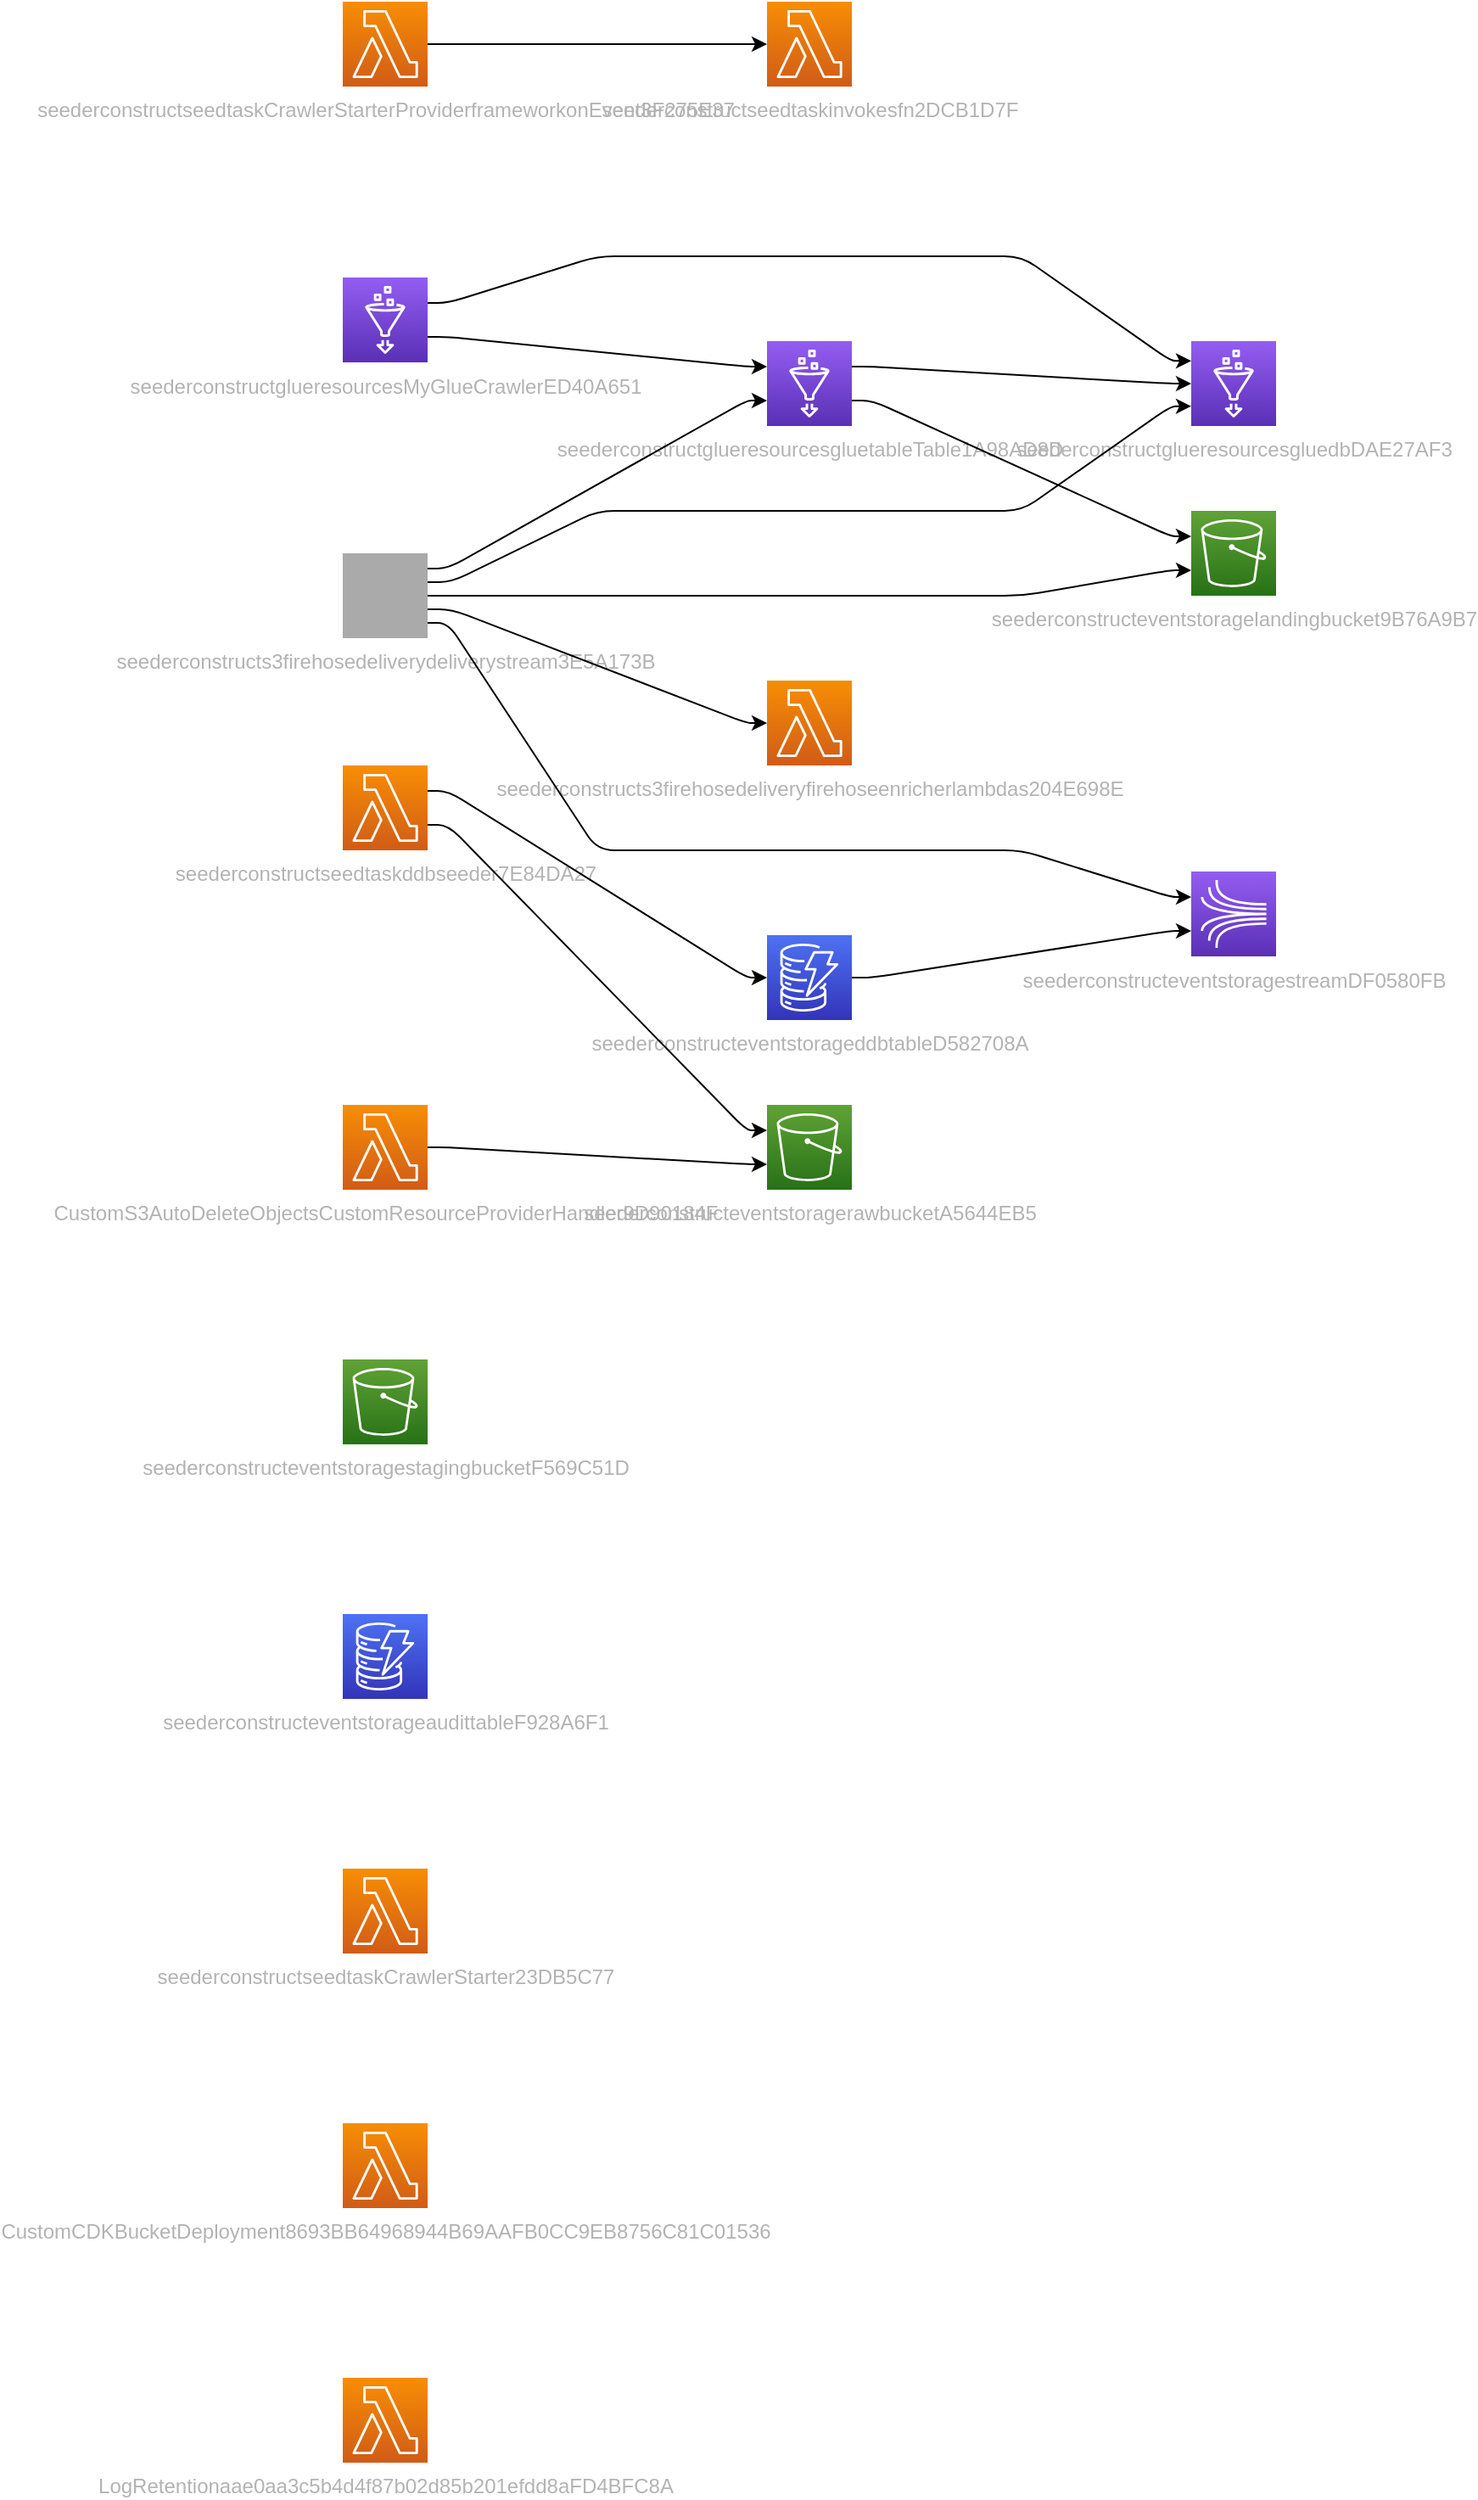<mxfile version="13.1.3" pages="2">
            <diagram id="diagramid" name="Diagram">
              <mxGraphModel><root><mxCell id="0"/><mxCell id="1" parent="0"/><mxCell id="2" value="seederconstructeventstoragerawbucketA5644EB5" style="outlineConnect=0;fontColor=#B3B3B3;gradientColor=#60A337;gradientDirection=north;fillColor=#277116;strokeColor=#ffffff;dashed=0;verticalLabelPosition=bottom;verticalAlign=top;align=center;html=1;fontSize=12;fontStyle=0;aspect=fixed;shape=mxgraph.aws4.resourceIcon;resIcon=mxgraph.aws4.s3;" vertex="1" parent="1"><mxGeometry x="250" y="650" width="50" height="50" as="geometry"/></mxCell><mxCell id="5" value="seederconstructeventstoragelandingbucket9B76A9B7" style="outlineConnect=0;fontColor=#B3B3B3;gradientColor=#60A337;gradientDirection=north;fillColor=#277116;strokeColor=#ffffff;dashed=0;verticalLabelPosition=bottom;verticalAlign=top;align=center;html=1;fontSize=12;fontStyle=0;aspect=fixed;shape=mxgraph.aws4.resourceIcon;resIcon=mxgraph.aws4.s3;" vertex="1" parent="1"><mxGeometry x="500" y="300" width="50" height="50" as="geometry"/></mxCell><mxCell id="8" value="seederconstructeventstoragestagingbucketF569C51D" style="outlineConnect=0;fontColor=#B3B3B3;gradientColor=#60A337;gradientDirection=north;fillColor=#277116;strokeColor=#ffffff;dashed=0;verticalLabelPosition=bottom;verticalAlign=top;align=center;html=1;fontSize=12;fontStyle=0;aspect=fixed;shape=mxgraph.aws4.resourceIcon;resIcon=mxgraph.aws4.s3;" vertex="1" parent="1"><mxGeometry y="800" width="50" height="50" as="geometry"/></mxCell><mxCell id="13" value="seederconstructeventstoragestreamDF0580FB" style="outlineConnect=0;fontColor=#B3B3B3;gradientColor=#945DF2;gradientDirection=north;fillColor=#5A30B5;strokeColor=#ffffff;dashed=0;verticalLabelPosition=bottom;verticalAlign=top;align=center;html=1;fontSize=12;fontStyle=0;aspect=fixed;shape=mxgraph.aws4.resourceIcon;resIcon=mxgraph.aws4.kinesis;" vertex="1" parent="1"><mxGeometry x="500" y="512.5" width="50" height="50" as="geometry"/></mxCell><mxCell id="14" value="seederconstructeventstorageaudittableF928A6F1" style="outlineConnect=0;fontColor=#B3B3B3;gradientColor=#4D72F3;gradientDirection=north;fillColor=#3334B9;strokeColor=#ffffff;dashed=0;verticalLabelPosition=bottom;verticalAlign=top;align=center;html=1;fontSize=12;fontStyle=0;aspect=fixed;shape=mxgraph.aws4.resourceIcon;resIcon=mxgraph.aws4.dynamodb;" vertex="1" parent="1"><mxGeometry y="950" width="50" height="50" as="geometry"/></mxCell><mxCell id="15" value="seederconstructeventstorageddbtableD582708A" style="outlineConnect=0;fontColor=#B3B3B3;gradientColor=#4D72F3;gradientDirection=north;fillColor=#3334B9;strokeColor=#ffffff;dashed=0;verticalLabelPosition=bottom;verticalAlign=top;align=center;html=1;fontSize=12;fontStyle=0;aspect=fixed;shape=mxgraph.aws4.resourceIcon;resIcon=mxgraph.aws4.dynamodb;" vertex="1" parent="1"><mxGeometry x="250" y="550" width="50" height="50" as="geometry"/></mxCell><mxCell id="21" value="seederconstructglueresourcesgluedbDAE27AF3" style="outlineConnect=0;fontColor=#B3B3B3;gradientColor=#945DF2;gradientDirection=north;fillColor=#5A30B5;strokeColor=#ffffff;dashed=0;verticalLabelPosition=bottom;verticalAlign=top;align=center;html=1;fontSize=12;fontStyle=0;aspect=fixed;shape=mxgraph.aws4.resourceIcon;resIcon=mxgraph.aws4.glue;" vertex="1" parent="1"><mxGeometry x="500" y="200" width="50" height="50" as="geometry"/></mxCell><mxCell id="22" value="seederconstructglueresourcesgluetableTable1A98AD8D" style="outlineConnect=0;fontColor=#B3B3B3;gradientColor=#945DF2;gradientDirection=north;fillColor=#5A30B5;strokeColor=#ffffff;dashed=0;verticalLabelPosition=bottom;verticalAlign=top;align=center;html=1;fontSize=12;fontStyle=0;aspect=fixed;shape=mxgraph.aws4.resourceIcon;resIcon=mxgraph.aws4.glue;" vertex="1" parent="1"><mxGeometry x="250" y="200" width="50" height="50" as="geometry"/></mxCell><mxCell id="25" value="seederconstructglueresourcesMyGlueCrawlerED40A651" style="outlineConnect=0;fontColor=#B3B3B3;gradientColor=#945DF2;gradientDirection=north;fillColor=#5A30B5;strokeColor=#ffffff;dashed=0;verticalLabelPosition=bottom;verticalAlign=top;align=center;html=1;fontSize=12;fontStyle=0;aspect=fixed;shape=mxgraph.aws4.resourceIcon;resIcon=mxgraph.aws4.glue;" vertex="1" parent="1"><mxGeometry y="162.5" width="50" height="50" as="geometry"/></mxCell><mxCell id="33" value="seederconstructs3firehosedeliveryfirehoseenricherlambdas204E698E" style="outlineConnect=0;fontColor=#B3B3B3;gradientColor=#F78E04;gradientDirection=north;fillColor=#D05C17;strokeColor=#ffffff;dashed=0;verticalLabelPosition=bottom;verticalAlign=top;align=center;html=1;fontSize=12;fontStyle=0;aspect=fixed;shape=mxgraph.aws4.resourceIcon;resIcon=mxgraph.aws4.lambda;" vertex="1" parent="1"><mxGeometry x="250" y="400" width="50" height="50" as="geometry"/></mxCell><mxCell id="35" value="seederconstructs3firehosedeliverydeliverystream3E5A173B" style="outlineConnect=0;fontColor=#B3B3B3;gradientColor=#aaaaaa;gradientDirection=north;fillColor=#aaaaaa;strokeColor=#ffffff;dashed=0;verticalLabelPosition=bottom;verticalAlign=top;align=center;html=1;fontSize=12;fontStyle=0;aspect=fixed;shape=mxgraph.aws4.resourceIcon;resIcon=mxgraph.aws4.kinesisfirehose;" vertex="1" parent="1"><mxGeometry y="325" width="50" height="50" as="geometry"/></mxCell><mxCell id="38" value="seederconstructseedtaskddbseeder7E84DA27" style="outlineConnect=0;fontColor=#B3B3B3;gradientColor=#F78E04;gradientDirection=north;fillColor=#D05C17;strokeColor=#ffffff;dashed=0;verticalLabelPosition=bottom;verticalAlign=top;align=center;html=1;fontSize=12;fontStyle=0;aspect=fixed;shape=mxgraph.aws4.resourceIcon;resIcon=mxgraph.aws4.lambda;" vertex="1" parent="1"><mxGeometry y="450" width="50" height="50" as="geometry"/></mxCell><mxCell id="42" value="seederconstructseedtaskCrawlerStarter23DB5C77" style="outlineConnect=0;fontColor=#B3B3B3;gradientColor=#F78E04;gradientDirection=north;fillColor=#D05C17;strokeColor=#ffffff;dashed=0;verticalLabelPosition=bottom;verticalAlign=top;align=center;html=1;fontSize=12;fontStyle=0;aspect=fixed;shape=mxgraph.aws4.resourceIcon;resIcon=mxgraph.aws4.lambda;" vertex="1" parent="1"><mxGeometry y="1100" width="50" height="50" as="geometry"/></mxCell><mxCell id="48" value="seederconstructseedtaskinvokesfn2DCB1D7F" style="outlineConnect=0;fontColor=#B3B3B3;gradientColor=#F78E04;gradientDirection=north;fillColor=#D05C17;strokeColor=#ffffff;dashed=0;verticalLabelPosition=bottom;verticalAlign=top;align=center;html=1;fontSize=12;fontStyle=0;aspect=fixed;shape=mxgraph.aws4.resourceIcon;resIcon=mxgraph.aws4.lambda;" vertex="1" parent="1"><mxGeometry x="250" width="50" height="50" as="geometry"/></mxCell><mxCell id="51" value="seederconstructseedtaskCrawlerStarterProviderframeworkonEvent3F275E37" style="outlineConnect=0;fontColor=#B3B3B3;gradientColor=#F78E04;gradientDirection=north;fillColor=#D05C17;strokeColor=#ffffff;dashed=0;verticalLabelPosition=bottom;verticalAlign=top;align=center;html=1;fontSize=12;fontStyle=0;aspect=fixed;shape=mxgraph.aws4.resourceIcon;resIcon=mxgraph.aws4.lambda;" vertex="1" parent="1"><mxGeometry width="50" height="50" as="geometry"/></mxCell><mxCell id="54" value="CustomS3AutoDeleteObjectsCustomResourceProviderHandler9D90184F" style="outlineConnect=0;fontColor=#B3B3B3;gradientColor=#F78E04;gradientDirection=north;fillColor=#D05C17;strokeColor=#ffffff;dashed=0;verticalLabelPosition=bottom;verticalAlign=top;align=center;html=1;fontSize=12;fontStyle=0;aspect=fixed;shape=mxgraph.aws4.resourceIcon;resIcon=mxgraph.aws4.lambda;" vertex="1" parent="1"><mxGeometry y="650" width="50" height="50" as="geometry"/></mxCell><mxCell id="57" value="CustomCDKBucketDeployment8693BB64968944B69AAFB0CC9EB8756C81C01536" style="outlineConnect=0;fontColor=#B3B3B3;gradientColor=#F78E04;gradientDirection=north;fillColor=#D05C17;strokeColor=#ffffff;dashed=0;verticalLabelPosition=bottom;verticalAlign=top;align=center;html=1;fontSize=12;fontStyle=0;aspect=fixed;shape=mxgraph.aws4.resourceIcon;resIcon=mxgraph.aws4.lambda;" vertex="1" parent="1"><mxGeometry y="1250" width="50" height="50" as="geometry"/></mxCell><mxCell id="60" value="LogRetentionaae0aa3c5b4d4f87b02d85b201efdd8aFD4BFC8A" style="outlineConnect=0;fontColor=#B3B3B3;gradientColor=#F78E04;gradientDirection=north;fillColor=#D05C17;strokeColor=#ffffff;dashed=0;verticalLabelPosition=bottom;verticalAlign=top;align=center;html=1;fontSize=12;fontStyle=0;aspect=fixed;shape=mxgraph.aws4.resourceIcon;resIcon=mxgraph.aws4.lambda;" vertex="1" parent="1"><mxGeometry y="1400" width="50" height="50" as="geometry"/></mxCell><mxCell id="seederconstructeventstoragestreamDF0580FB|seederconstructeventstorageddbtableD582708A" value="" style="edgeStyle=orthogonalEdgeStyle;rounded=1;orthogonalLoop=1;jettySize=auto;html=1;labelBackgroundColor=none;fontColor=#EA6B66;noEdgeStyle=1;orthogonal=1;" edge="1" parent="1" source="15" target="13"><mxGeometry relative="1" as="geometry"><Array as="points"><mxPoint x="312" y="575"/><mxPoint x="488" y="547.5"/></Array></mxGeometry></mxCell><mxCell id="seederconstructglueresourcesgluedbDAE27AF3|seederconstructglueresourcesgluetableTable1A98AD8D" value="" style="edgeStyle=orthogonalEdgeStyle;rounded=1;orthogonalLoop=1;jettySize=auto;html=1;labelBackgroundColor=none;fontColor=#EA6B66;noEdgeStyle=1;orthogonal=1;" edge="1" parent="1" source="22" target="21"><mxGeometry relative="1" as="geometry"><Array as="points"><mxPoint x="312" y="215"/><mxPoint x="486" y="225"/></Array></mxGeometry></mxCell><mxCell id="seederconstructeventstoragelandingbucket9B76A9B7|seederconstructglueresourcesgluetableTable1A98AD8D" value="" style="edgeStyle=orthogonalEdgeStyle;rounded=1;orthogonalLoop=1;jettySize=auto;html=1;labelBackgroundColor=none;fontColor=#EA6B66;noEdgeStyle=1;orthogonal=1;" edge="1" parent="1" source="22" target="5"><mxGeometry relative="1" as="geometry"><Array as="points"><mxPoint x="312" y="235"/><mxPoint x="488" y="315"/></Array></mxGeometry></mxCell><mxCell id="seederconstructglueresourcesgluedbDAE27AF3|seederconstructglueresourcesMyGlueCrawlerED40A651" value="" style="edgeStyle=orthogonalEdgeStyle;rounded=1;orthogonalLoop=1;jettySize=auto;html=1;labelBackgroundColor=none;fontColor=#EA6B66;noEdgeStyle=1;orthogonal=1;" edge="1" parent="1" source="25" target="21"><mxGeometry relative="1" as="geometry"><Array as="points"><mxPoint x="62" y="177.5"/><mxPoint x="150" y="150"/><mxPoint x="400" y="150"/><mxPoint x="488" y="211.667"/></Array></mxGeometry></mxCell><mxCell id="seederconstructglueresourcesgluetableTable1A98AD8D|seederconstructglueresourcesMyGlueCrawlerED40A651" value="" style="edgeStyle=orthogonalEdgeStyle;rounded=1;orthogonalLoop=1;jettySize=auto;html=1;labelBackgroundColor=none;fontColor=#EA6B66;noEdgeStyle=1;orthogonal=1;" edge="1" parent="1" source="25" target="22"><mxGeometry relative="1" as="geometry"><Array as="points"><mxPoint x="62" y="197.5"/><mxPoint x="238" y="215"/></Array></mxGeometry></mxCell><mxCell id="seederconstructglueresourcesgluedbDAE27AF3|seederconstructs3firehosedeliverydeliverystream3E5A173B" value="" style="edgeStyle=orthogonalEdgeStyle;rounded=1;orthogonalLoop=1;jettySize=auto;html=1;labelBackgroundColor=none;fontColor=#EA6B66;noEdgeStyle=1;orthogonal=1;" edge="1" parent="1" source="35" target="21"><mxGeometry relative="1" as="geometry"><Array as="points"><mxPoint x="64" y="342"/><mxPoint x="150" y="300"/><mxPoint x="400" y="300"/><mxPoint x="488" y="238.333"/></Array></mxGeometry></mxCell><mxCell id="seederconstructglueresourcesgluetableTable1A98AD8D|seederconstructs3firehosedeliverydeliverystream3E5A173B" value="" style="edgeStyle=orthogonalEdgeStyle;rounded=1;orthogonalLoop=1;jettySize=auto;html=1;labelBackgroundColor=none;fontColor=#EA6B66;noEdgeStyle=1;orthogonal=1;" edge="1" parent="1" source="35" target="22"><mxGeometry relative="1" as="geometry"><Array as="points"><mxPoint x="62" y="334"/><mxPoint x="238" y="235"/></Array></mxGeometry></mxCell><mxCell id="seederconstructeventstoragelandingbucket9B76A9B7|seederconstructs3firehosedeliverydeliverystream3E5A173B" value="" style="edgeStyle=orthogonalEdgeStyle;rounded=1;orthogonalLoop=1;jettySize=auto;html=1;labelBackgroundColor=none;fontColor=#EA6B66;noEdgeStyle=1;orthogonal=1;" edge="1" parent="1" source="35" target="5"><mxGeometry relative="1" as="geometry"><Array as="points"><mxPoint x="66" y="350"/><mxPoint x="150" y="350"/><mxPoint x="400" y="350"/><mxPoint x="488" y="335"/></Array></mxGeometry></mxCell><mxCell id="seederconstructs3firehosedeliveryfirehoseenricherlambdas204E698E|seederconstructs3firehosedeliverydeliverystream3E5A173B" value="" style="edgeStyle=orthogonalEdgeStyle;rounded=1;orthogonalLoop=1;jettySize=auto;html=1;labelBackgroundColor=none;fontColor=#EA6B66;noEdgeStyle=1;orthogonal=1;" edge="1" parent="1" source="35" target="33"><mxGeometry relative="1" as="geometry"><Array as="points"><mxPoint x="64" y="358"/><mxPoint x="238" y="425"/></Array></mxGeometry></mxCell><mxCell id="seederconstructeventstoragestreamDF0580FB|seederconstructs3firehosedeliverydeliverystream3E5A173B" value="" style="edgeStyle=orthogonalEdgeStyle;rounded=1;orthogonalLoop=1;jettySize=auto;html=1;labelBackgroundColor=none;fontColor=#EA6B66;noEdgeStyle=1;orthogonal=1;" edge="1" parent="1" source="35" target="13"><mxGeometry relative="1" as="geometry"><Array as="points"><mxPoint x="62" y="366"/><mxPoint x="150" y="500"/><mxPoint x="400" y="500"/><mxPoint x="488" y="527.5"/></Array></mxGeometry></mxCell><mxCell id="seederconstructeventstoragerawbucketA5644EB5|seederconstructseedtaskddbseeder7E84DA27" value="" style="edgeStyle=orthogonalEdgeStyle;rounded=1;orthogonalLoop=1;jettySize=auto;html=1;labelBackgroundColor=none;fontColor=#EA6B66;noEdgeStyle=1;orthogonal=1;" edge="1" parent="1" source="38" target="2"><mxGeometry relative="1" as="geometry"><Array as="points"><mxPoint x="62" y="485"/><mxPoint x="238" y="665"/></Array></mxGeometry></mxCell><mxCell id="seederconstructeventstorageddbtableD582708A|seederconstructseedtaskddbseeder7E84DA27" value="" style="edgeStyle=orthogonalEdgeStyle;rounded=1;orthogonalLoop=1;jettySize=auto;html=1;labelBackgroundColor=none;fontColor=#EA6B66;noEdgeStyle=1;orthogonal=1;" edge="1" parent="1" source="38" target="15"><mxGeometry relative="1" as="geometry"><Array as="points"><mxPoint x="62" y="465"/><mxPoint x="238" y="575"/></Array></mxGeometry></mxCell><mxCell id="seederconstructseedtaskinvokesfn2DCB1D7F|seederconstructseedtaskCrawlerStarterProviderframeworkonEvent3F275E37" value="" style="edgeStyle=orthogonalEdgeStyle;rounded=1;orthogonalLoop=1;jettySize=auto;html=1;labelBackgroundColor=none;fontColor=#EA6B66;noEdgeStyle=1;orthogonal=1;" edge="1" parent="1" source="51" target="48"><mxGeometry relative="1" as="geometry"><Array as="points"><mxPoint x="62" y="25"/><mxPoint x="238" y="25"/></Array></mxGeometry></mxCell><mxCell id="seederconstructeventstoragerawbucketA5644EB5|CustomS3AutoDeleteObjectsCustomResourceProviderHandler9D90184F" value="" style="edgeStyle=orthogonalEdgeStyle;rounded=1;orthogonalLoop=1;jettySize=auto;html=1;labelBackgroundColor=none;fontColor=#EA6B66;noEdgeStyle=1;orthogonal=1;" edge="1" parent="1" source="54" target="2"><mxGeometry relative="1" as="geometry"><Array as="points"><mxPoint x="62" y="675"/><mxPoint x="238" y="685"/></Array></mxGeometry></mxCell></root></mxGraphModel>
            </diagram>
          </mxfile>